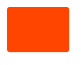 @startuml

skinparam ClassBackgroundColor #OrangeRed
skinparam ClassFontColor #OrangeRed
skinparam ClassBorderColor #OrangeRed

skinparam ClassStereotypeFontSize 0
skinparam CircledCharacterFontSize 0
skinparam CircledCharacterRadius 0
skinparam ClassBorderThickness 0
skinparam Shadowing false

class Dummy

@enduml